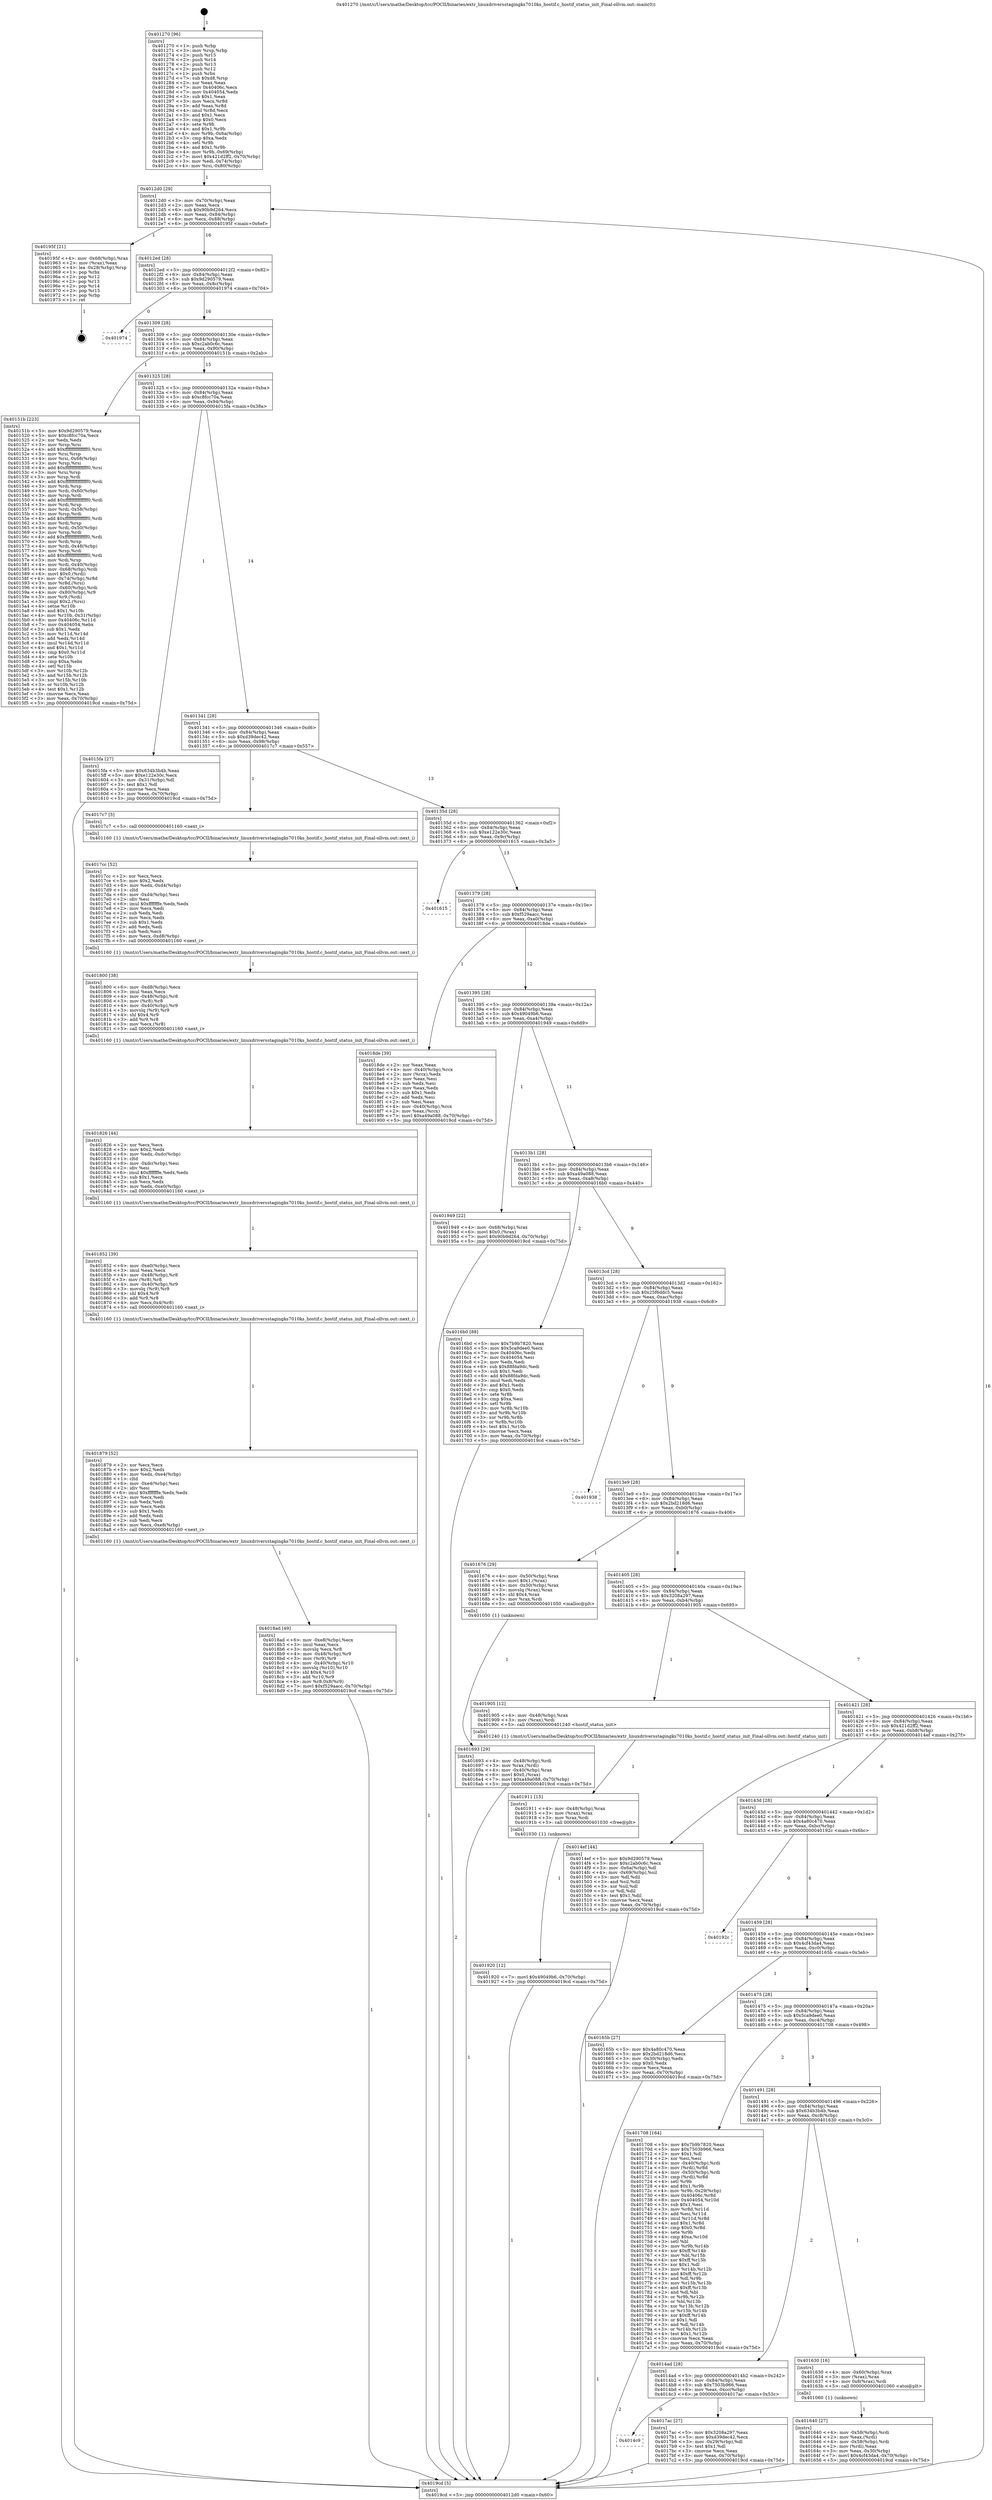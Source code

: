 digraph "0x401270" {
  label = "0x401270 (/mnt/c/Users/mathe/Desktop/tcc/POCII/binaries/extr_linuxdriversstagingks7010ks_hostif.c_hostif_status_init_Final-ollvm.out::main(0))"
  labelloc = "t"
  node[shape=record]

  Entry [label="",width=0.3,height=0.3,shape=circle,fillcolor=black,style=filled]
  "0x4012d0" [label="{
     0x4012d0 [29]\l
     | [instrs]\l
     &nbsp;&nbsp;0x4012d0 \<+3\>: mov -0x70(%rbp),%eax\l
     &nbsp;&nbsp;0x4012d3 \<+2\>: mov %eax,%ecx\l
     &nbsp;&nbsp;0x4012d5 \<+6\>: sub $0x90b9d264,%ecx\l
     &nbsp;&nbsp;0x4012db \<+6\>: mov %eax,-0x84(%rbp)\l
     &nbsp;&nbsp;0x4012e1 \<+6\>: mov %ecx,-0x88(%rbp)\l
     &nbsp;&nbsp;0x4012e7 \<+6\>: je 000000000040195f \<main+0x6ef\>\l
  }"]
  "0x40195f" [label="{
     0x40195f [21]\l
     | [instrs]\l
     &nbsp;&nbsp;0x40195f \<+4\>: mov -0x68(%rbp),%rax\l
     &nbsp;&nbsp;0x401963 \<+2\>: mov (%rax),%eax\l
     &nbsp;&nbsp;0x401965 \<+4\>: lea -0x28(%rbp),%rsp\l
     &nbsp;&nbsp;0x401969 \<+1\>: pop %rbx\l
     &nbsp;&nbsp;0x40196a \<+2\>: pop %r12\l
     &nbsp;&nbsp;0x40196c \<+2\>: pop %r13\l
     &nbsp;&nbsp;0x40196e \<+2\>: pop %r14\l
     &nbsp;&nbsp;0x401970 \<+2\>: pop %r15\l
     &nbsp;&nbsp;0x401972 \<+1\>: pop %rbp\l
     &nbsp;&nbsp;0x401973 \<+1\>: ret\l
  }"]
  "0x4012ed" [label="{
     0x4012ed [28]\l
     | [instrs]\l
     &nbsp;&nbsp;0x4012ed \<+5\>: jmp 00000000004012f2 \<main+0x82\>\l
     &nbsp;&nbsp;0x4012f2 \<+6\>: mov -0x84(%rbp),%eax\l
     &nbsp;&nbsp;0x4012f8 \<+5\>: sub $0x9d290579,%eax\l
     &nbsp;&nbsp;0x4012fd \<+6\>: mov %eax,-0x8c(%rbp)\l
     &nbsp;&nbsp;0x401303 \<+6\>: je 0000000000401974 \<main+0x704\>\l
  }"]
  Exit [label="",width=0.3,height=0.3,shape=circle,fillcolor=black,style=filled,peripheries=2]
  "0x401974" [label="{
     0x401974\l
  }", style=dashed]
  "0x401309" [label="{
     0x401309 [28]\l
     | [instrs]\l
     &nbsp;&nbsp;0x401309 \<+5\>: jmp 000000000040130e \<main+0x9e\>\l
     &nbsp;&nbsp;0x40130e \<+6\>: mov -0x84(%rbp),%eax\l
     &nbsp;&nbsp;0x401314 \<+5\>: sub $0xc2ab0c6c,%eax\l
     &nbsp;&nbsp;0x401319 \<+6\>: mov %eax,-0x90(%rbp)\l
     &nbsp;&nbsp;0x40131f \<+6\>: je 000000000040151b \<main+0x2ab\>\l
  }"]
  "0x401920" [label="{
     0x401920 [12]\l
     | [instrs]\l
     &nbsp;&nbsp;0x401920 \<+7\>: movl $0x49049b6,-0x70(%rbp)\l
     &nbsp;&nbsp;0x401927 \<+5\>: jmp 00000000004019cd \<main+0x75d\>\l
  }"]
  "0x40151b" [label="{
     0x40151b [223]\l
     | [instrs]\l
     &nbsp;&nbsp;0x40151b \<+5\>: mov $0x9d290579,%eax\l
     &nbsp;&nbsp;0x401520 \<+5\>: mov $0xc8fcc70a,%ecx\l
     &nbsp;&nbsp;0x401525 \<+2\>: xor %edx,%edx\l
     &nbsp;&nbsp;0x401527 \<+3\>: mov %rsp,%rsi\l
     &nbsp;&nbsp;0x40152a \<+4\>: add $0xfffffffffffffff0,%rsi\l
     &nbsp;&nbsp;0x40152e \<+3\>: mov %rsi,%rsp\l
     &nbsp;&nbsp;0x401531 \<+4\>: mov %rsi,-0x68(%rbp)\l
     &nbsp;&nbsp;0x401535 \<+3\>: mov %rsp,%rsi\l
     &nbsp;&nbsp;0x401538 \<+4\>: add $0xfffffffffffffff0,%rsi\l
     &nbsp;&nbsp;0x40153c \<+3\>: mov %rsi,%rsp\l
     &nbsp;&nbsp;0x40153f \<+3\>: mov %rsp,%rdi\l
     &nbsp;&nbsp;0x401542 \<+4\>: add $0xfffffffffffffff0,%rdi\l
     &nbsp;&nbsp;0x401546 \<+3\>: mov %rdi,%rsp\l
     &nbsp;&nbsp;0x401549 \<+4\>: mov %rdi,-0x60(%rbp)\l
     &nbsp;&nbsp;0x40154d \<+3\>: mov %rsp,%rdi\l
     &nbsp;&nbsp;0x401550 \<+4\>: add $0xfffffffffffffff0,%rdi\l
     &nbsp;&nbsp;0x401554 \<+3\>: mov %rdi,%rsp\l
     &nbsp;&nbsp;0x401557 \<+4\>: mov %rdi,-0x58(%rbp)\l
     &nbsp;&nbsp;0x40155b \<+3\>: mov %rsp,%rdi\l
     &nbsp;&nbsp;0x40155e \<+4\>: add $0xfffffffffffffff0,%rdi\l
     &nbsp;&nbsp;0x401562 \<+3\>: mov %rdi,%rsp\l
     &nbsp;&nbsp;0x401565 \<+4\>: mov %rdi,-0x50(%rbp)\l
     &nbsp;&nbsp;0x401569 \<+3\>: mov %rsp,%rdi\l
     &nbsp;&nbsp;0x40156c \<+4\>: add $0xfffffffffffffff0,%rdi\l
     &nbsp;&nbsp;0x401570 \<+3\>: mov %rdi,%rsp\l
     &nbsp;&nbsp;0x401573 \<+4\>: mov %rdi,-0x48(%rbp)\l
     &nbsp;&nbsp;0x401577 \<+3\>: mov %rsp,%rdi\l
     &nbsp;&nbsp;0x40157a \<+4\>: add $0xfffffffffffffff0,%rdi\l
     &nbsp;&nbsp;0x40157e \<+3\>: mov %rdi,%rsp\l
     &nbsp;&nbsp;0x401581 \<+4\>: mov %rdi,-0x40(%rbp)\l
     &nbsp;&nbsp;0x401585 \<+4\>: mov -0x68(%rbp),%rdi\l
     &nbsp;&nbsp;0x401589 \<+6\>: movl $0x0,(%rdi)\l
     &nbsp;&nbsp;0x40158f \<+4\>: mov -0x74(%rbp),%r8d\l
     &nbsp;&nbsp;0x401593 \<+3\>: mov %r8d,(%rsi)\l
     &nbsp;&nbsp;0x401596 \<+4\>: mov -0x60(%rbp),%rdi\l
     &nbsp;&nbsp;0x40159a \<+4\>: mov -0x80(%rbp),%r9\l
     &nbsp;&nbsp;0x40159e \<+3\>: mov %r9,(%rdi)\l
     &nbsp;&nbsp;0x4015a1 \<+3\>: cmpl $0x2,(%rsi)\l
     &nbsp;&nbsp;0x4015a4 \<+4\>: setne %r10b\l
     &nbsp;&nbsp;0x4015a8 \<+4\>: and $0x1,%r10b\l
     &nbsp;&nbsp;0x4015ac \<+4\>: mov %r10b,-0x31(%rbp)\l
     &nbsp;&nbsp;0x4015b0 \<+8\>: mov 0x40406c,%r11d\l
     &nbsp;&nbsp;0x4015b8 \<+7\>: mov 0x404054,%ebx\l
     &nbsp;&nbsp;0x4015bf \<+3\>: sub $0x1,%edx\l
     &nbsp;&nbsp;0x4015c2 \<+3\>: mov %r11d,%r14d\l
     &nbsp;&nbsp;0x4015c5 \<+3\>: add %edx,%r14d\l
     &nbsp;&nbsp;0x4015c8 \<+4\>: imul %r14d,%r11d\l
     &nbsp;&nbsp;0x4015cc \<+4\>: and $0x1,%r11d\l
     &nbsp;&nbsp;0x4015d0 \<+4\>: cmp $0x0,%r11d\l
     &nbsp;&nbsp;0x4015d4 \<+4\>: sete %r10b\l
     &nbsp;&nbsp;0x4015d8 \<+3\>: cmp $0xa,%ebx\l
     &nbsp;&nbsp;0x4015db \<+4\>: setl %r15b\l
     &nbsp;&nbsp;0x4015df \<+3\>: mov %r10b,%r12b\l
     &nbsp;&nbsp;0x4015e2 \<+3\>: and %r15b,%r12b\l
     &nbsp;&nbsp;0x4015e5 \<+3\>: xor %r15b,%r10b\l
     &nbsp;&nbsp;0x4015e8 \<+3\>: or %r10b,%r12b\l
     &nbsp;&nbsp;0x4015eb \<+4\>: test $0x1,%r12b\l
     &nbsp;&nbsp;0x4015ef \<+3\>: cmovne %ecx,%eax\l
     &nbsp;&nbsp;0x4015f2 \<+3\>: mov %eax,-0x70(%rbp)\l
     &nbsp;&nbsp;0x4015f5 \<+5\>: jmp 00000000004019cd \<main+0x75d\>\l
  }"]
  "0x401325" [label="{
     0x401325 [28]\l
     | [instrs]\l
     &nbsp;&nbsp;0x401325 \<+5\>: jmp 000000000040132a \<main+0xba\>\l
     &nbsp;&nbsp;0x40132a \<+6\>: mov -0x84(%rbp),%eax\l
     &nbsp;&nbsp;0x401330 \<+5\>: sub $0xc8fcc70a,%eax\l
     &nbsp;&nbsp;0x401335 \<+6\>: mov %eax,-0x94(%rbp)\l
     &nbsp;&nbsp;0x40133b \<+6\>: je 00000000004015fa \<main+0x38a\>\l
  }"]
  "0x401911" [label="{
     0x401911 [15]\l
     | [instrs]\l
     &nbsp;&nbsp;0x401911 \<+4\>: mov -0x48(%rbp),%rax\l
     &nbsp;&nbsp;0x401915 \<+3\>: mov (%rax),%rax\l
     &nbsp;&nbsp;0x401918 \<+3\>: mov %rax,%rdi\l
     &nbsp;&nbsp;0x40191b \<+5\>: call 0000000000401030 \<free@plt\>\l
     | [calls]\l
     &nbsp;&nbsp;0x401030 \{1\} (unknown)\l
  }"]
  "0x4015fa" [label="{
     0x4015fa [27]\l
     | [instrs]\l
     &nbsp;&nbsp;0x4015fa \<+5\>: mov $0x634b3b4b,%eax\l
     &nbsp;&nbsp;0x4015ff \<+5\>: mov $0xe122e30c,%ecx\l
     &nbsp;&nbsp;0x401604 \<+3\>: mov -0x31(%rbp),%dl\l
     &nbsp;&nbsp;0x401607 \<+3\>: test $0x1,%dl\l
     &nbsp;&nbsp;0x40160a \<+3\>: cmovne %ecx,%eax\l
     &nbsp;&nbsp;0x40160d \<+3\>: mov %eax,-0x70(%rbp)\l
     &nbsp;&nbsp;0x401610 \<+5\>: jmp 00000000004019cd \<main+0x75d\>\l
  }"]
  "0x401341" [label="{
     0x401341 [28]\l
     | [instrs]\l
     &nbsp;&nbsp;0x401341 \<+5\>: jmp 0000000000401346 \<main+0xd6\>\l
     &nbsp;&nbsp;0x401346 \<+6\>: mov -0x84(%rbp),%eax\l
     &nbsp;&nbsp;0x40134c \<+5\>: sub $0xd39dec42,%eax\l
     &nbsp;&nbsp;0x401351 \<+6\>: mov %eax,-0x98(%rbp)\l
     &nbsp;&nbsp;0x401357 \<+6\>: je 00000000004017c7 \<main+0x557\>\l
  }"]
  "0x4018ad" [label="{
     0x4018ad [49]\l
     | [instrs]\l
     &nbsp;&nbsp;0x4018ad \<+6\>: mov -0xe8(%rbp),%ecx\l
     &nbsp;&nbsp;0x4018b3 \<+3\>: imul %eax,%ecx\l
     &nbsp;&nbsp;0x4018b6 \<+3\>: movslq %ecx,%r8\l
     &nbsp;&nbsp;0x4018b9 \<+4\>: mov -0x48(%rbp),%r9\l
     &nbsp;&nbsp;0x4018bd \<+3\>: mov (%r9),%r9\l
     &nbsp;&nbsp;0x4018c0 \<+4\>: mov -0x40(%rbp),%r10\l
     &nbsp;&nbsp;0x4018c4 \<+3\>: movslq (%r10),%r10\l
     &nbsp;&nbsp;0x4018c7 \<+4\>: shl $0x4,%r10\l
     &nbsp;&nbsp;0x4018cb \<+3\>: add %r10,%r9\l
     &nbsp;&nbsp;0x4018ce \<+4\>: mov %r8,0x8(%r9)\l
     &nbsp;&nbsp;0x4018d2 \<+7\>: movl $0xf529aacc,-0x70(%rbp)\l
     &nbsp;&nbsp;0x4018d9 \<+5\>: jmp 00000000004019cd \<main+0x75d\>\l
  }"]
  "0x4017c7" [label="{
     0x4017c7 [5]\l
     | [instrs]\l
     &nbsp;&nbsp;0x4017c7 \<+5\>: call 0000000000401160 \<next_i\>\l
     | [calls]\l
     &nbsp;&nbsp;0x401160 \{1\} (/mnt/c/Users/mathe/Desktop/tcc/POCII/binaries/extr_linuxdriversstagingks7010ks_hostif.c_hostif_status_init_Final-ollvm.out::next_i)\l
  }"]
  "0x40135d" [label="{
     0x40135d [28]\l
     | [instrs]\l
     &nbsp;&nbsp;0x40135d \<+5\>: jmp 0000000000401362 \<main+0xf2\>\l
     &nbsp;&nbsp;0x401362 \<+6\>: mov -0x84(%rbp),%eax\l
     &nbsp;&nbsp;0x401368 \<+5\>: sub $0xe122e30c,%eax\l
     &nbsp;&nbsp;0x40136d \<+6\>: mov %eax,-0x9c(%rbp)\l
     &nbsp;&nbsp;0x401373 \<+6\>: je 0000000000401615 \<main+0x3a5\>\l
  }"]
  "0x401879" [label="{
     0x401879 [52]\l
     | [instrs]\l
     &nbsp;&nbsp;0x401879 \<+2\>: xor %ecx,%ecx\l
     &nbsp;&nbsp;0x40187b \<+5\>: mov $0x2,%edx\l
     &nbsp;&nbsp;0x401880 \<+6\>: mov %edx,-0xe4(%rbp)\l
     &nbsp;&nbsp;0x401886 \<+1\>: cltd\l
     &nbsp;&nbsp;0x401887 \<+6\>: mov -0xe4(%rbp),%esi\l
     &nbsp;&nbsp;0x40188d \<+2\>: idiv %esi\l
     &nbsp;&nbsp;0x40188f \<+6\>: imul $0xfffffffe,%edx,%edx\l
     &nbsp;&nbsp;0x401895 \<+2\>: mov %ecx,%edi\l
     &nbsp;&nbsp;0x401897 \<+2\>: sub %edx,%edi\l
     &nbsp;&nbsp;0x401899 \<+2\>: mov %ecx,%edx\l
     &nbsp;&nbsp;0x40189b \<+3\>: sub $0x1,%edx\l
     &nbsp;&nbsp;0x40189e \<+2\>: add %edx,%edi\l
     &nbsp;&nbsp;0x4018a0 \<+2\>: sub %edi,%ecx\l
     &nbsp;&nbsp;0x4018a2 \<+6\>: mov %ecx,-0xe8(%rbp)\l
     &nbsp;&nbsp;0x4018a8 \<+5\>: call 0000000000401160 \<next_i\>\l
     | [calls]\l
     &nbsp;&nbsp;0x401160 \{1\} (/mnt/c/Users/mathe/Desktop/tcc/POCII/binaries/extr_linuxdriversstagingks7010ks_hostif.c_hostif_status_init_Final-ollvm.out::next_i)\l
  }"]
  "0x401615" [label="{
     0x401615\l
  }", style=dashed]
  "0x401379" [label="{
     0x401379 [28]\l
     | [instrs]\l
     &nbsp;&nbsp;0x401379 \<+5\>: jmp 000000000040137e \<main+0x10e\>\l
     &nbsp;&nbsp;0x40137e \<+6\>: mov -0x84(%rbp),%eax\l
     &nbsp;&nbsp;0x401384 \<+5\>: sub $0xf529aacc,%eax\l
     &nbsp;&nbsp;0x401389 \<+6\>: mov %eax,-0xa0(%rbp)\l
     &nbsp;&nbsp;0x40138f \<+6\>: je 00000000004018de \<main+0x66e\>\l
  }"]
  "0x401852" [label="{
     0x401852 [39]\l
     | [instrs]\l
     &nbsp;&nbsp;0x401852 \<+6\>: mov -0xe0(%rbp),%ecx\l
     &nbsp;&nbsp;0x401858 \<+3\>: imul %eax,%ecx\l
     &nbsp;&nbsp;0x40185b \<+4\>: mov -0x48(%rbp),%r8\l
     &nbsp;&nbsp;0x40185f \<+3\>: mov (%r8),%r8\l
     &nbsp;&nbsp;0x401862 \<+4\>: mov -0x40(%rbp),%r9\l
     &nbsp;&nbsp;0x401866 \<+3\>: movslq (%r9),%r9\l
     &nbsp;&nbsp;0x401869 \<+4\>: shl $0x4,%r9\l
     &nbsp;&nbsp;0x40186d \<+3\>: add %r9,%r8\l
     &nbsp;&nbsp;0x401870 \<+4\>: mov %ecx,0x4(%r8)\l
     &nbsp;&nbsp;0x401874 \<+5\>: call 0000000000401160 \<next_i\>\l
     | [calls]\l
     &nbsp;&nbsp;0x401160 \{1\} (/mnt/c/Users/mathe/Desktop/tcc/POCII/binaries/extr_linuxdriversstagingks7010ks_hostif.c_hostif_status_init_Final-ollvm.out::next_i)\l
  }"]
  "0x4018de" [label="{
     0x4018de [39]\l
     | [instrs]\l
     &nbsp;&nbsp;0x4018de \<+2\>: xor %eax,%eax\l
     &nbsp;&nbsp;0x4018e0 \<+4\>: mov -0x40(%rbp),%rcx\l
     &nbsp;&nbsp;0x4018e4 \<+2\>: mov (%rcx),%edx\l
     &nbsp;&nbsp;0x4018e6 \<+2\>: mov %eax,%esi\l
     &nbsp;&nbsp;0x4018e8 \<+2\>: sub %edx,%esi\l
     &nbsp;&nbsp;0x4018ea \<+2\>: mov %eax,%edx\l
     &nbsp;&nbsp;0x4018ec \<+3\>: sub $0x1,%edx\l
     &nbsp;&nbsp;0x4018ef \<+2\>: add %edx,%esi\l
     &nbsp;&nbsp;0x4018f1 \<+2\>: sub %esi,%eax\l
     &nbsp;&nbsp;0x4018f3 \<+4\>: mov -0x40(%rbp),%rcx\l
     &nbsp;&nbsp;0x4018f7 \<+2\>: mov %eax,(%rcx)\l
     &nbsp;&nbsp;0x4018f9 \<+7\>: movl $0xa49a088,-0x70(%rbp)\l
     &nbsp;&nbsp;0x401900 \<+5\>: jmp 00000000004019cd \<main+0x75d\>\l
  }"]
  "0x401395" [label="{
     0x401395 [28]\l
     | [instrs]\l
     &nbsp;&nbsp;0x401395 \<+5\>: jmp 000000000040139a \<main+0x12a\>\l
     &nbsp;&nbsp;0x40139a \<+6\>: mov -0x84(%rbp),%eax\l
     &nbsp;&nbsp;0x4013a0 \<+5\>: sub $0x49049b6,%eax\l
     &nbsp;&nbsp;0x4013a5 \<+6\>: mov %eax,-0xa4(%rbp)\l
     &nbsp;&nbsp;0x4013ab \<+6\>: je 0000000000401949 \<main+0x6d9\>\l
  }"]
  "0x401826" [label="{
     0x401826 [44]\l
     | [instrs]\l
     &nbsp;&nbsp;0x401826 \<+2\>: xor %ecx,%ecx\l
     &nbsp;&nbsp;0x401828 \<+5\>: mov $0x2,%edx\l
     &nbsp;&nbsp;0x40182d \<+6\>: mov %edx,-0xdc(%rbp)\l
     &nbsp;&nbsp;0x401833 \<+1\>: cltd\l
     &nbsp;&nbsp;0x401834 \<+6\>: mov -0xdc(%rbp),%esi\l
     &nbsp;&nbsp;0x40183a \<+2\>: idiv %esi\l
     &nbsp;&nbsp;0x40183c \<+6\>: imul $0xfffffffe,%edx,%edx\l
     &nbsp;&nbsp;0x401842 \<+3\>: sub $0x1,%ecx\l
     &nbsp;&nbsp;0x401845 \<+2\>: sub %ecx,%edx\l
     &nbsp;&nbsp;0x401847 \<+6\>: mov %edx,-0xe0(%rbp)\l
     &nbsp;&nbsp;0x40184d \<+5\>: call 0000000000401160 \<next_i\>\l
     | [calls]\l
     &nbsp;&nbsp;0x401160 \{1\} (/mnt/c/Users/mathe/Desktop/tcc/POCII/binaries/extr_linuxdriversstagingks7010ks_hostif.c_hostif_status_init_Final-ollvm.out::next_i)\l
  }"]
  "0x401949" [label="{
     0x401949 [22]\l
     | [instrs]\l
     &nbsp;&nbsp;0x401949 \<+4\>: mov -0x68(%rbp),%rax\l
     &nbsp;&nbsp;0x40194d \<+6\>: movl $0x0,(%rax)\l
     &nbsp;&nbsp;0x401953 \<+7\>: movl $0x90b9d264,-0x70(%rbp)\l
     &nbsp;&nbsp;0x40195a \<+5\>: jmp 00000000004019cd \<main+0x75d\>\l
  }"]
  "0x4013b1" [label="{
     0x4013b1 [28]\l
     | [instrs]\l
     &nbsp;&nbsp;0x4013b1 \<+5\>: jmp 00000000004013b6 \<main+0x146\>\l
     &nbsp;&nbsp;0x4013b6 \<+6\>: mov -0x84(%rbp),%eax\l
     &nbsp;&nbsp;0x4013bc \<+5\>: sub $0xa49a088,%eax\l
     &nbsp;&nbsp;0x4013c1 \<+6\>: mov %eax,-0xa8(%rbp)\l
     &nbsp;&nbsp;0x4013c7 \<+6\>: je 00000000004016b0 \<main+0x440\>\l
  }"]
  "0x401800" [label="{
     0x401800 [38]\l
     | [instrs]\l
     &nbsp;&nbsp;0x401800 \<+6\>: mov -0xd8(%rbp),%ecx\l
     &nbsp;&nbsp;0x401806 \<+3\>: imul %eax,%ecx\l
     &nbsp;&nbsp;0x401809 \<+4\>: mov -0x48(%rbp),%r8\l
     &nbsp;&nbsp;0x40180d \<+3\>: mov (%r8),%r8\l
     &nbsp;&nbsp;0x401810 \<+4\>: mov -0x40(%rbp),%r9\l
     &nbsp;&nbsp;0x401814 \<+3\>: movslq (%r9),%r9\l
     &nbsp;&nbsp;0x401817 \<+4\>: shl $0x4,%r9\l
     &nbsp;&nbsp;0x40181b \<+3\>: add %r9,%r8\l
     &nbsp;&nbsp;0x40181e \<+3\>: mov %ecx,(%r8)\l
     &nbsp;&nbsp;0x401821 \<+5\>: call 0000000000401160 \<next_i\>\l
     | [calls]\l
     &nbsp;&nbsp;0x401160 \{1\} (/mnt/c/Users/mathe/Desktop/tcc/POCII/binaries/extr_linuxdriversstagingks7010ks_hostif.c_hostif_status_init_Final-ollvm.out::next_i)\l
  }"]
  "0x4016b0" [label="{
     0x4016b0 [88]\l
     | [instrs]\l
     &nbsp;&nbsp;0x4016b0 \<+5\>: mov $0x7b9b7820,%eax\l
     &nbsp;&nbsp;0x4016b5 \<+5\>: mov $0x5ca9dee0,%ecx\l
     &nbsp;&nbsp;0x4016ba \<+7\>: mov 0x40406c,%edx\l
     &nbsp;&nbsp;0x4016c1 \<+7\>: mov 0x404054,%esi\l
     &nbsp;&nbsp;0x4016c8 \<+2\>: mov %edx,%edi\l
     &nbsp;&nbsp;0x4016ca \<+6\>: sub $0x88fda9dc,%edi\l
     &nbsp;&nbsp;0x4016d0 \<+3\>: sub $0x1,%edi\l
     &nbsp;&nbsp;0x4016d3 \<+6\>: add $0x88fda9dc,%edi\l
     &nbsp;&nbsp;0x4016d9 \<+3\>: imul %edi,%edx\l
     &nbsp;&nbsp;0x4016dc \<+3\>: and $0x1,%edx\l
     &nbsp;&nbsp;0x4016df \<+3\>: cmp $0x0,%edx\l
     &nbsp;&nbsp;0x4016e2 \<+4\>: sete %r8b\l
     &nbsp;&nbsp;0x4016e6 \<+3\>: cmp $0xa,%esi\l
     &nbsp;&nbsp;0x4016e9 \<+4\>: setl %r9b\l
     &nbsp;&nbsp;0x4016ed \<+3\>: mov %r8b,%r10b\l
     &nbsp;&nbsp;0x4016f0 \<+3\>: and %r9b,%r10b\l
     &nbsp;&nbsp;0x4016f3 \<+3\>: xor %r9b,%r8b\l
     &nbsp;&nbsp;0x4016f6 \<+3\>: or %r8b,%r10b\l
     &nbsp;&nbsp;0x4016f9 \<+4\>: test $0x1,%r10b\l
     &nbsp;&nbsp;0x4016fd \<+3\>: cmovne %ecx,%eax\l
     &nbsp;&nbsp;0x401700 \<+3\>: mov %eax,-0x70(%rbp)\l
     &nbsp;&nbsp;0x401703 \<+5\>: jmp 00000000004019cd \<main+0x75d\>\l
  }"]
  "0x4013cd" [label="{
     0x4013cd [28]\l
     | [instrs]\l
     &nbsp;&nbsp;0x4013cd \<+5\>: jmp 00000000004013d2 \<main+0x162\>\l
     &nbsp;&nbsp;0x4013d2 \<+6\>: mov -0x84(%rbp),%eax\l
     &nbsp;&nbsp;0x4013d8 \<+5\>: sub $0x25f6ddc5,%eax\l
     &nbsp;&nbsp;0x4013dd \<+6\>: mov %eax,-0xac(%rbp)\l
     &nbsp;&nbsp;0x4013e3 \<+6\>: je 0000000000401938 \<main+0x6c8\>\l
  }"]
  "0x4017cc" [label="{
     0x4017cc [52]\l
     | [instrs]\l
     &nbsp;&nbsp;0x4017cc \<+2\>: xor %ecx,%ecx\l
     &nbsp;&nbsp;0x4017ce \<+5\>: mov $0x2,%edx\l
     &nbsp;&nbsp;0x4017d3 \<+6\>: mov %edx,-0xd4(%rbp)\l
     &nbsp;&nbsp;0x4017d9 \<+1\>: cltd\l
     &nbsp;&nbsp;0x4017da \<+6\>: mov -0xd4(%rbp),%esi\l
     &nbsp;&nbsp;0x4017e0 \<+2\>: idiv %esi\l
     &nbsp;&nbsp;0x4017e2 \<+6\>: imul $0xfffffffe,%edx,%edx\l
     &nbsp;&nbsp;0x4017e8 \<+2\>: mov %ecx,%edi\l
     &nbsp;&nbsp;0x4017ea \<+2\>: sub %edx,%edi\l
     &nbsp;&nbsp;0x4017ec \<+2\>: mov %ecx,%edx\l
     &nbsp;&nbsp;0x4017ee \<+3\>: sub $0x1,%edx\l
     &nbsp;&nbsp;0x4017f1 \<+2\>: add %edx,%edi\l
     &nbsp;&nbsp;0x4017f3 \<+2\>: sub %edi,%ecx\l
     &nbsp;&nbsp;0x4017f5 \<+6\>: mov %ecx,-0xd8(%rbp)\l
     &nbsp;&nbsp;0x4017fb \<+5\>: call 0000000000401160 \<next_i\>\l
     | [calls]\l
     &nbsp;&nbsp;0x401160 \{1\} (/mnt/c/Users/mathe/Desktop/tcc/POCII/binaries/extr_linuxdriversstagingks7010ks_hostif.c_hostif_status_init_Final-ollvm.out::next_i)\l
  }"]
  "0x401938" [label="{
     0x401938\l
  }", style=dashed]
  "0x4013e9" [label="{
     0x4013e9 [28]\l
     | [instrs]\l
     &nbsp;&nbsp;0x4013e9 \<+5\>: jmp 00000000004013ee \<main+0x17e\>\l
     &nbsp;&nbsp;0x4013ee \<+6\>: mov -0x84(%rbp),%eax\l
     &nbsp;&nbsp;0x4013f4 \<+5\>: sub $0x2bd218d6,%eax\l
     &nbsp;&nbsp;0x4013f9 \<+6\>: mov %eax,-0xb0(%rbp)\l
     &nbsp;&nbsp;0x4013ff \<+6\>: je 0000000000401676 \<main+0x406\>\l
  }"]
  "0x4014c9" [label="{
     0x4014c9\l
  }", style=dashed]
  "0x401676" [label="{
     0x401676 [29]\l
     | [instrs]\l
     &nbsp;&nbsp;0x401676 \<+4\>: mov -0x50(%rbp),%rax\l
     &nbsp;&nbsp;0x40167a \<+6\>: movl $0x1,(%rax)\l
     &nbsp;&nbsp;0x401680 \<+4\>: mov -0x50(%rbp),%rax\l
     &nbsp;&nbsp;0x401684 \<+3\>: movslq (%rax),%rax\l
     &nbsp;&nbsp;0x401687 \<+4\>: shl $0x4,%rax\l
     &nbsp;&nbsp;0x40168b \<+3\>: mov %rax,%rdi\l
     &nbsp;&nbsp;0x40168e \<+5\>: call 0000000000401050 \<malloc@plt\>\l
     | [calls]\l
     &nbsp;&nbsp;0x401050 \{1\} (unknown)\l
  }"]
  "0x401405" [label="{
     0x401405 [28]\l
     | [instrs]\l
     &nbsp;&nbsp;0x401405 \<+5\>: jmp 000000000040140a \<main+0x19a\>\l
     &nbsp;&nbsp;0x40140a \<+6\>: mov -0x84(%rbp),%eax\l
     &nbsp;&nbsp;0x401410 \<+5\>: sub $0x3208a297,%eax\l
     &nbsp;&nbsp;0x401415 \<+6\>: mov %eax,-0xb4(%rbp)\l
     &nbsp;&nbsp;0x40141b \<+6\>: je 0000000000401905 \<main+0x695\>\l
  }"]
  "0x4017ac" [label="{
     0x4017ac [27]\l
     | [instrs]\l
     &nbsp;&nbsp;0x4017ac \<+5\>: mov $0x3208a297,%eax\l
     &nbsp;&nbsp;0x4017b1 \<+5\>: mov $0xd39dec42,%ecx\l
     &nbsp;&nbsp;0x4017b6 \<+3\>: mov -0x29(%rbp),%dl\l
     &nbsp;&nbsp;0x4017b9 \<+3\>: test $0x1,%dl\l
     &nbsp;&nbsp;0x4017bc \<+3\>: cmovne %ecx,%eax\l
     &nbsp;&nbsp;0x4017bf \<+3\>: mov %eax,-0x70(%rbp)\l
     &nbsp;&nbsp;0x4017c2 \<+5\>: jmp 00000000004019cd \<main+0x75d\>\l
  }"]
  "0x401905" [label="{
     0x401905 [12]\l
     | [instrs]\l
     &nbsp;&nbsp;0x401905 \<+4\>: mov -0x48(%rbp),%rax\l
     &nbsp;&nbsp;0x401909 \<+3\>: mov (%rax),%rdi\l
     &nbsp;&nbsp;0x40190c \<+5\>: call 0000000000401240 \<hostif_status_init\>\l
     | [calls]\l
     &nbsp;&nbsp;0x401240 \{1\} (/mnt/c/Users/mathe/Desktop/tcc/POCII/binaries/extr_linuxdriversstagingks7010ks_hostif.c_hostif_status_init_Final-ollvm.out::hostif_status_init)\l
  }"]
  "0x401421" [label="{
     0x401421 [28]\l
     | [instrs]\l
     &nbsp;&nbsp;0x401421 \<+5\>: jmp 0000000000401426 \<main+0x1b6\>\l
     &nbsp;&nbsp;0x401426 \<+6\>: mov -0x84(%rbp),%eax\l
     &nbsp;&nbsp;0x40142c \<+5\>: sub $0x421d2ff2,%eax\l
     &nbsp;&nbsp;0x401431 \<+6\>: mov %eax,-0xb8(%rbp)\l
     &nbsp;&nbsp;0x401437 \<+6\>: je 00000000004014ef \<main+0x27f\>\l
  }"]
  "0x401693" [label="{
     0x401693 [29]\l
     | [instrs]\l
     &nbsp;&nbsp;0x401693 \<+4\>: mov -0x48(%rbp),%rdi\l
     &nbsp;&nbsp;0x401697 \<+3\>: mov %rax,(%rdi)\l
     &nbsp;&nbsp;0x40169a \<+4\>: mov -0x40(%rbp),%rax\l
     &nbsp;&nbsp;0x40169e \<+6\>: movl $0x0,(%rax)\l
     &nbsp;&nbsp;0x4016a4 \<+7\>: movl $0xa49a088,-0x70(%rbp)\l
     &nbsp;&nbsp;0x4016ab \<+5\>: jmp 00000000004019cd \<main+0x75d\>\l
  }"]
  "0x4014ef" [label="{
     0x4014ef [44]\l
     | [instrs]\l
     &nbsp;&nbsp;0x4014ef \<+5\>: mov $0x9d290579,%eax\l
     &nbsp;&nbsp;0x4014f4 \<+5\>: mov $0xc2ab0c6c,%ecx\l
     &nbsp;&nbsp;0x4014f9 \<+3\>: mov -0x6a(%rbp),%dl\l
     &nbsp;&nbsp;0x4014fc \<+4\>: mov -0x69(%rbp),%sil\l
     &nbsp;&nbsp;0x401500 \<+3\>: mov %dl,%dil\l
     &nbsp;&nbsp;0x401503 \<+3\>: and %sil,%dil\l
     &nbsp;&nbsp;0x401506 \<+3\>: xor %sil,%dl\l
     &nbsp;&nbsp;0x401509 \<+3\>: or %dl,%dil\l
     &nbsp;&nbsp;0x40150c \<+4\>: test $0x1,%dil\l
     &nbsp;&nbsp;0x401510 \<+3\>: cmovne %ecx,%eax\l
     &nbsp;&nbsp;0x401513 \<+3\>: mov %eax,-0x70(%rbp)\l
     &nbsp;&nbsp;0x401516 \<+5\>: jmp 00000000004019cd \<main+0x75d\>\l
  }"]
  "0x40143d" [label="{
     0x40143d [28]\l
     | [instrs]\l
     &nbsp;&nbsp;0x40143d \<+5\>: jmp 0000000000401442 \<main+0x1d2\>\l
     &nbsp;&nbsp;0x401442 \<+6\>: mov -0x84(%rbp),%eax\l
     &nbsp;&nbsp;0x401448 \<+5\>: sub $0x4a80c470,%eax\l
     &nbsp;&nbsp;0x40144d \<+6\>: mov %eax,-0xbc(%rbp)\l
     &nbsp;&nbsp;0x401453 \<+6\>: je 000000000040192c \<main+0x6bc\>\l
  }"]
  "0x4019cd" [label="{
     0x4019cd [5]\l
     | [instrs]\l
     &nbsp;&nbsp;0x4019cd \<+5\>: jmp 00000000004012d0 \<main+0x60\>\l
  }"]
  "0x401270" [label="{
     0x401270 [96]\l
     | [instrs]\l
     &nbsp;&nbsp;0x401270 \<+1\>: push %rbp\l
     &nbsp;&nbsp;0x401271 \<+3\>: mov %rsp,%rbp\l
     &nbsp;&nbsp;0x401274 \<+2\>: push %r15\l
     &nbsp;&nbsp;0x401276 \<+2\>: push %r14\l
     &nbsp;&nbsp;0x401278 \<+2\>: push %r13\l
     &nbsp;&nbsp;0x40127a \<+2\>: push %r12\l
     &nbsp;&nbsp;0x40127c \<+1\>: push %rbx\l
     &nbsp;&nbsp;0x40127d \<+7\>: sub $0xd8,%rsp\l
     &nbsp;&nbsp;0x401284 \<+2\>: xor %eax,%eax\l
     &nbsp;&nbsp;0x401286 \<+7\>: mov 0x40406c,%ecx\l
     &nbsp;&nbsp;0x40128d \<+7\>: mov 0x404054,%edx\l
     &nbsp;&nbsp;0x401294 \<+3\>: sub $0x1,%eax\l
     &nbsp;&nbsp;0x401297 \<+3\>: mov %ecx,%r8d\l
     &nbsp;&nbsp;0x40129a \<+3\>: add %eax,%r8d\l
     &nbsp;&nbsp;0x40129d \<+4\>: imul %r8d,%ecx\l
     &nbsp;&nbsp;0x4012a1 \<+3\>: and $0x1,%ecx\l
     &nbsp;&nbsp;0x4012a4 \<+3\>: cmp $0x0,%ecx\l
     &nbsp;&nbsp;0x4012a7 \<+4\>: sete %r9b\l
     &nbsp;&nbsp;0x4012ab \<+4\>: and $0x1,%r9b\l
     &nbsp;&nbsp;0x4012af \<+4\>: mov %r9b,-0x6a(%rbp)\l
     &nbsp;&nbsp;0x4012b3 \<+3\>: cmp $0xa,%edx\l
     &nbsp;&nbsp;0x4012b6 \<+4\>: setl %r9b\l
     &nbsp;&nbsp;0x4012ba \<+4\>: and $0x1,%r9b\l
     &nbsp;&nbsp;0x4012be \<+4\>: mov %r9b,-0x69(%rbp)\l
     &nbsp;&nbsp;0x4012c2 \<+7\>: movl $0x421d2ff2,-0x70(%rbp)\l
     &nbsp;&nbsp;0x4012c9 \<+3\>: mov %edi,-0x74(%rbp)\l
     &nbsp;&nbsp;0x4012cc \<+4\>: mov %rsi,-0x80(%rbp)\l
  }"]
  "0x401640" [label="{
     0x401640 [27]\l
     | [instrs]\l
     &nbsp;&nbsp;0x401640 \<+4\>: mov -0x58(%rbp),%rdi\l
     &nbsp;&nbsp;0x401644 \<+2\>: mov %eax,(%rdi)\l
     &nbsp;&nbsp;0x401646 \<+4\>: mov -0x58(%rbp),%rdi\l
     &nbsp;&nbsp;0x40164a \<+2\>: mov (%rdi),%eax\l
     &nbsp;&nbsp;0x40164c \<+3\>: mov %eax,-0x30(%rbp)\l
     &nbsp;&nbsp;0x40164f \<+7\>: movl $0x4cf43da4,-0x70(%rbp)\l
     &nbsp;&nbsp;0x401656 \<+5\>: jmp 00000000004019cd \<main+0x75d\>\l
  }"]
  "0x40192c" [label="{
     0x40192c\l
  }", style=dashed]
  "0x401459" [label="{
     0x401459 [28]\l
     | [instrs]\l
     &nbsp;&nbsp;0x401459 \<+5\>: jmp 000000000040145e \<main+0x1ee\>\l
     &nbsp;&nbsp;0x40145e \<+6\>: mov -0x84(%rbp),%eax\l
     &nbsp;&nbsp;0x401464 \<+5\>: sub $0x4cf43da4,%eax\l
     &nbsp;&nbsp;0x401469 \<+6\>: mov %eax,-0xc0(%rbp)\l
     &nbsp;&nbsp;0x40146f \<+6\>: je 000000000040165b \<main+0x3eb\>\l
  }"]
  "0x4014ad" [label="{
     0x4014ad [28]\l
     | [instrs]\l
     &nbsp;&nbsp;0x4014ad \<+5\>: jmp 00000000004014b2 \<main+0x242\>\l
     &nbsp;&nbsp;0x4014b2 \<+6\>: mov -0x84(%rbp),%eax\l
     &nbsp;&nbsp;0x4014b8 \<+5\>: sub $0x7503b966,%eax\l
     &nbsp;&nbsp;0x4014bd \<+6\>: mov %eax,-0xcc(%rbp)\l
     &nbsp;&nbsp;0x4014c3 \<+6\>: je 00000000004017ac \<main+0x53c\>\l
  }"]
  "0x40165b" [label="{
     0x40165b [27]\l
     | [instrs]\l
     &nbsp;&nbsp;0x40165b \<+5\>: mov $0x4a80c470,%eax\l
     &nbsp;&nbsp;0x401660 \<+5\>: mov $0x2bd218d6,%ecx\l
     &nbsp;&nbsp;0x401665 \<+3\>: mov -0x30(%rbp),%edx\l
     &nbsp;&nbsp;0x401668 \<+3\>: cmp $0x0,%edx\l
     &nbsp;&nbsp;0x40166b \<+3\>: cmove %ecx,%eax\l
     &nbsp;&nbsp;0x40166e \<+3\>: mov %eax,-0x70(%rbp)\l
     &nbsp;&nbsp;0x401671 \<+5\>: jmp 00000000004019cd \<main+0x75d\>\l
  }"]
  "0x401475" [label="{
     0x401475 [28]\l
     | [instrs]\l
     &nbsp;&nbsp;0x401475 \<+5\>: jmp 000000000040147a \<main+0x20a\>\l
     &nbsp;&nbsp;0x40147a \<+6\>: mov -0x84(%rbp),%eax\l
     &nbsp;&nbsp;0x401480 \<+5\>: sub $0x5ca9dee0,%eax\l
     &nbsp;&nbsp;0x401485 \<+6\>: mov %eax,-0xc4(%rbp)\l
     &nbsp;&nbsp;0x40148b \<+6\>: je 0000000000401708 \<main+0x498\>\l
  }"]
  "0x401630" [label="{
     0x401630 [16]\l
     | [instrs]\l
     &nbsp;&nbsp;0x401630 \<+4\>: mov -0x60(%rbp),%rax\l
     &nbsp;&nbsp;0x401634 \<+3\>: mov (%rax),%rax\l
     &nbsp;&nbsp;0x401637 \<+4\>: mov 0x8(%rax),%rdi\l
     &nbsp;&nbsp;0x40163b \<+5\>: call 0000000000401060 \<atoi@plt\>\l
     | [calls]\l
     &nbsp;&nbsp;0x401060 \{1\} (unknown)\l
  }"]
  "0x401708" [label="{
     0x401708 [164]\l
     | [instrs]\l
     &nbsp;&nbsp;0x401708 \<+5\>: mov $0x7b9b7820,%eax\l
     &nbsp;&nbsp;0x40170d \<+5\>: mov $0x7503b966,%ecx\l
     &nbsp;&nbsp;0x401712 \<+2\>: mov $0x1,%dl\l
     &nbsp;&nbsp;0x401714 \<+2\>: xor %esi,%esi\l
     &nbsp;&nbsp;0x401716 \<+4\>: mov -0x40(%rbp),%rdi\l
     &nbsp;&nbsp;0x40171a \<+3\>: mov (%rdi),%r8d\l
     &nbsp;&nbsp;0x40171d \<+4\>: mov -0x50(%rbp),%rdi\l
     &nbsp;&nbsp;0x401721 \<+3\>: cmp (%rdi),%r8d\l
     &nbsp;&nbsp;0x401724 \<+4\>: setl %r9b\l
     &nbsp;&nbsp;0x401728 \<+4\>: and $0x1,%r9b\l
     &nbsp;&nbsp;0x40172c \<+4\>: mov %r9b,-0x29(%rbp)\l
     &nbsp;&nbsp;0x401730 \<+8\>: mov 0x40406c,%r8d\l
     &nbsp;&nbsp;0x401738 \<+8\>: mov 0x404054,%r10d\l
     &nbsp;&nbsp;0x401740 \<+3\>: sub $0x1,%esi\l
     &nbsp;&nbsp;0x401743 \<+3\>: mov %r8d,%r11d\l
     &nbsp;&nbsp;0x401746 \<+3\>: add %esi,%r11d\l
     &nbsp;&nbsp;0x401749 \<+4\>: imul %r11d,%r8d\l
     &nbsp;&nbsp;0x40174d \<+4\>: and $0x1,%r8d\l
     &nbsp;&nbsp;0x401751 \<+4\>: cmp $0x0,%r8d\l
     &nbsp;&nbsp;0x401755 \<+4\>: sete %r9b\l
     &nbsp;&nbsp;0x401759 \<+4\>: cmp $0xa,%r10d\l
     &nbsp;&nbsp;0x40175d \<+3\>: setl %bl\l
     &nbsp;&nbsp;0x401760 \<+3\>: mov %r9b,%r14b\l
     &nbsp;&nbsp;0x401763 \<+4\>: xor $0xff,%r14b\l
     &nbsp;&nbsp;0x401767 \<+3\>: mov %bl,%r15b\l
     &nbsp;&nbsp;0x40176a \<+4\>: xor $0xff,%r15b\l
     &nbsp;&nbsp;0x40176e \<+3\>: xor $0x1,%dl\l
     &nbsp;&nbsp;0x401771 \<+3\>: mov %r14b,%r12b\l
     &nbsp;&nbsp;0x401774 \<+4\>: and $0xff,%r12b\l
     &nbsp;&nbsp;0x401778 \<+3\>: and %dl,%r9b\l
     &nbsp;&nbsp;0x40177b \<+3\>: mov %r15b,%r13b\l
     &nbsp;&nbsp;0x40177e \<+4\>: and $0xff,%r13b\l
     &nbsp;&nbsp;0x401782 \<+2\>: and %dl,%bl\l
     &nbsp;&nbsp;0x401784 \<+3\>: or %r9b,%r12b\l
     &nbsp;&nbsp;0x401787 \<+3\>: or %bl,%r13b\l
     &nbsp;&nbsp;0x40178a \<+3\>: xor %r13b,%r12b\l
     &nbsp;&nbsp;0x40178d \<+3\>: or %r15b,%r14b\l
     &nbsp;&nbsp;0x401790 \<+4\>: xor $0xff,%r14b\l
     &nbsp;&nbsp;0x401794 \<+3\>: or $0x1,%dl\l
     &nbsp;&nbsp;0x401797 \<+3\>: and %dl,%r14b\l
     &nbsp;&nbsp;0x40179a \<+3\>: or %r14b,%r12b\l
     &nbsp;&nbsp;0x40179d \<+4\>: test $0x1,%r12b\l
     &nbsp;&nbsp;0x4017a1 \<+3\>: cmovne %ecx,%eax\l
     &nbsp;&nbsp;0x4017a4 \<+3\>: mov %eax,-0x70(%rbp)\l
     &nbsp;&nbsp;0x4017a7 \<+5\>: jmp 00000000004019cd \<main+0x75d\>\l
  }"]
  "0x401491" [label="{
     0x401491 [28]\l
     | [instrs]\l
     &nbsp;&nbsp;0x401491 \<+5\>: jmp 0000000000401496 \<main+0x226\>\l
     &nbsp;&nbsp;0x401496 \<+6\>: mov -0x84(%rbp),%eax\l
     &nbsp;&nbsp;0x40149c \<+5\>: sub $0x634b3b4b,%eax\l
     &nbsp;&nbsp;0x4014a1 \<+6\>: mov %eax,-0xc8(%rbp)\l
     &nbsp;&nbsp;0x4014a7 \<+6\>: je 0000000000401630 \<main+0x3c0\>\l
  }"]
  Entry -> "0x401270" [label=" 1"]
  "0x4012d0" -> "0x40195f" [label=" 1"]
  "0x4012d0" -> "0x4012ed" [label=" 16"]
  "0x40195f" -> Exit [label=" 1"]
  "0x4012ed" -> "0x401974" [label=" 0"]
  "0x4012ed" -> "0x401309" [label=" 16"]
  "0x401949" -> "0x4019cd" [label=" 1"]
  "0x401309" -> "0x40151b" [label=" 1"]
  "0x401309" -> "0x401325" [label=" 15"]
  "0x401920" -> "0x4019cd" [label=" 1"]
  "0x401325" -> "0x4015fa" [label=" 1"]
  "0x401325" -> "0x401341" [label=" 14"]
  "0x401911" -> "0x401920" [label=" 1"]
  "0x401341" -> "0x4017c7" [label=" 1"]
  "0x401341" -> "0x40135d" [label=" 13"]
  "0x401905" -> "0x401911" [label=" 1"]
  "0x40135d" -> "0x401615" [label=" 0"]
  "0x40135d" -> "0x401379" [label=" 13"]
  "0x4018de" -> "0x4019cd" [label=" 1"]
  "0x401379" -> "0x4018de" [label=" 1"]
  "0x401379" -> "0x401395" [label=" 12"]
  "0x4018ad" -> "0x4019cd" [label=" 1"]
  "0x401395" -> "0x401949" [label=" 1"]
  "0x401395" -> "0x4013b1" [label=" 11"]
  "0x401879" -> "0x4018ad" [label=" 1"]
  "0x4013b1" -> "0x4016b0" [label=" 2"]
  "0x4013b1" -> "0x4013cd" [label=" 9"]
  "0x401852" -> "0x401879" [label=" 1"]
  "0x4013cd" -> "0x401938" [label=" 0"]
  "0x4013cd" -> "0x4013e9" [label=" 9"]
  "0x401826" -> "0x401852" [label=" 1"]
  "0x4013e9" -> "0x401676" [label=" 1"]
  "0x4013e9" -> "0x401405" [label=" 8"]
  "0x401800" -> "0x401826" [label=" 1"]
  "0x401405" -> "0x401905" [label=" 1"]
  "0x401405" -> "0x401421" [label=" 7"]
  "0x4017cc" -> "0x401800" [label=" 1"]
  "0x401421" -> "0x4014ef" [label=" 1"]
  "0x401421" -> "0x40143d" [label=" 6"]
  "0x4014ef" -> "0x4019cd" [label=" 1"]
  "0x401270" -> "0x4012d0" [label=" 1"]
  "0x4019cd" -> "0x4012d0" [label=" 16"]
  "0x40151b" -> "0x4019cd" [label=" 1"]
  "0x4015fa" -> "0x4019cd" [label=" 1"]
  "0x4017ac" -> "0x4019cd" [label=" 2"]
  "0x40143d" -> "0x40192c" [label=" 0"]
  "0x40143d" -> "0x401459" [label=" 6"]
  "0x4014ad" -> "0x4014c9" [label=" 0"]
  "0x401459" -> "0x40165b" [label=" 1"]
  "0x401459" -> "0x401475" [label=" 5"]
  "0x4014ad" -> "0x4017ac" [label=" 2"]
  "0x401475" -> "0x401708" [label=" 2"]
  "0x401475" -> "0x401491" [label=" 3"]
  "0x4017c7" -> "0x4017cc" [label=" 1"]
  "0x401491" -> "0x401630" [label=" 1"]
  "0x401491" -> "0x4014ad" [label=" 2"]
  "0x401630" -> "0x401640" [label=" 1"]
  "0x401640" -> "0x4019cd" [label=" 1"]
  "0x40165b" -> "0x4019cd" [label=" 1"]
  "0x401676" -> "0x401693" [label=" 1"]
  "0x401693" -> "0x4019cd" [label=" 1"]
  "0x4016b0" -> "0x4019cd" [label=" 2"]
  "0x401708" -> "0x4019cd" [label=" 2"]
}
